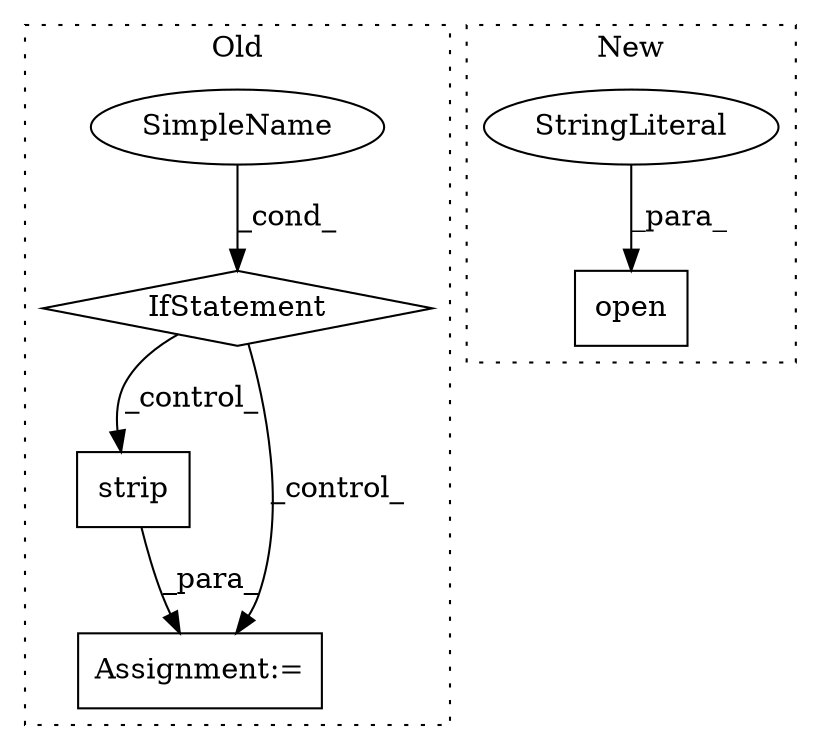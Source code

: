 digraph G {
subgraph cluster0 {
1 [label="strip" a="32" s="921" l="7" shape="box"];
4 [label="Assignment:=" a="7" s="882" l="67" shape="box"];
5 [label="SimpleName" a="42" s="" l="" shape="ellipse"];
6 [label="IfStatement" a="25" s="533,577" l="4,3" shape="diamond"];
label = "Old";
style="dotted";
}
subgraph cluster1 {
2 [label="open" a="32" s="610,638" l="5,1" shape="box"];
3 [label="StringLiteral" a="45" s="631" l="7" shape="ellipse"];
label = "New";
style="dotted";
}
1 -> 4 [label="_para_"];
3 -> 2 [label="_para_"];
5 -> 6 [label="_cond_"];
6 -> 1 [label="_control_"];
6 -> 4 [label="_control_"];
}